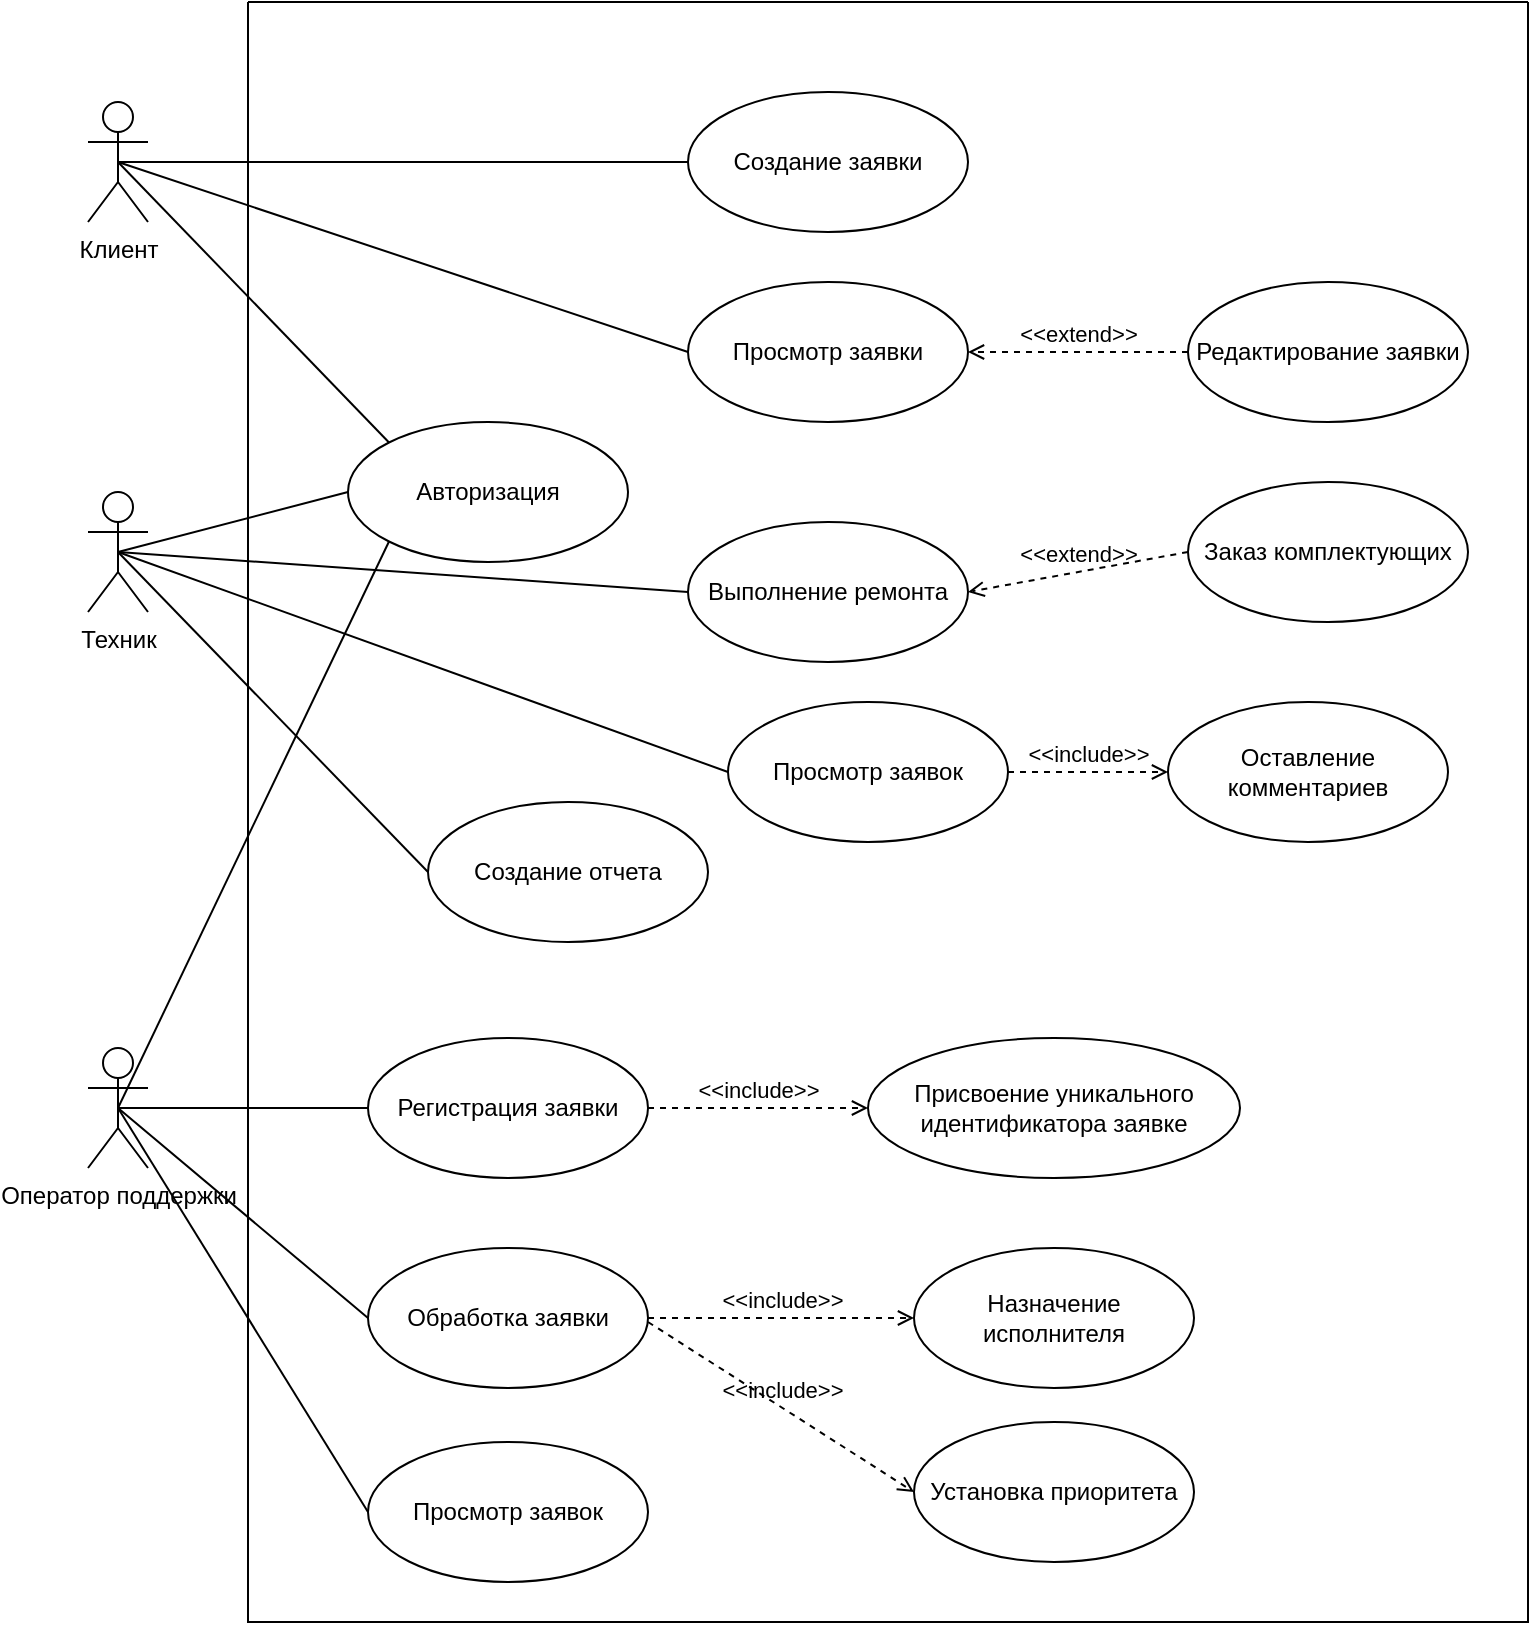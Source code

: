 <mxfile version="24.7.17" pages="5">
  <diagram id="prtHgNgQTEPvFCAcTncT" name="Диаграмма прецедентов">
    <mxGraphModel dx="1000" dy="591" grid="1" gridSize="10" guides="1" tooltips="1" connect="1" arrows="1" fold="1" page="1" pageScale="1" pageWidth="827" pageHeight="1169" math="0" shadow="0">
      <root>
        <mxCell id="0" />
        <mxCell id="1" parent="0" />
        <mxCell id="hZ7kFbA0gU1DkwNl8WBF-2" value="Клиент" style="shape=umlActor;verticalLabelPosition=bottom;verticalAlign=top;html=1;" vertex="1" parent="1">
          <mxGeometry x="80" y="110" width="30" height="60" as="geometry" />
        </mxCell>
        <mxCell id="hZ7kFbA0gU1DkwNl8WBF-3" value="Техник" style="shape=umlActor;verticalLabelPosition=bottom;verticalAlign=top;html=1;" vertex="1" parent="1">
          <mxGeometry x="80" y="305" width="30" height="60" as="geometry" />
        </mxCell>
        <mxCell id="hZ7kFbA0gU1DkwNl8WBF-5" value="Оператор поддержки" style="shape=umlActor;verticalLabelPosition=bottom;verticalAlign=top;html=1;" vertex="1" parent="1">
          <mxGeometry x="80" y="583" width="30" height="60" as="geometry" />
        </mxCell>
        <mxCell id="hZ7kFbA0gU1DkwNl8WBF-6" value="Создание заявки" style="ellipse;whiteSpace=wrap;html=1;" vertex="1" parent="1">
          <mxGeometry x="380" y="105" width="140" height="70" as="geometry" />
        </mxCell>
        <mxCell id="hZ7kFbA0gU1DkwNl8WBF-7" value="Авторизация" style="ellipse;whiteSpace=wrap;html=1;" vertex="1" parent="1">
          <mxGeometry x="210" y="270" width="140" height="70" as="geometry" />
        </mxCell>
        <mxCell id="hZ7kFbA0gU1DkwNl8WBF-9" value="Назначение исполнителя" style="ellipse;whiteSpace=wrap;html=1;" vertex="1" parent="1">
          <mxGeometry x="493" y="683" width="140" height="70" as="geometry" />
        </mxCell>
        <mxCell id="hZ7kFbA0gU1DkwNl8WBF-10" value="Редактирование заявки" style="ellipse;whiteSpace=wrap;html=1;" vertex="1" parent="1">
          <mxGeometry x="630" y="200" width="140" height="70" as="geometry" />
        </mxCell>
        <mxCell id="hZ7kFbA0gU1DkwNl8WBF-11" value="Регистрация заявки" style="ellipse;whiteSpace=wrap;html=1;" vertex="1" parent="1">
          <mxGeometry x="220" y="578" width="140" height="70" as="geometry" />
        </mxCell>
        <mxCell id="hZ7kFbA0gU1DkwNl8WBF-14" value="Просмотр заявки" style="ellipse;whiteSpace=wrap;html=1;" vertex="1" parent="1">
          <mxGeometry x="380" y="200" width="140" height="70" as="geometry" />
        </mxCell>
        <mxCell id="hZ7kFbA0gU1DkwNl8WBF-45" value="" style="endArrow=none;html=1;rounded=0;exitX=0.5;exitY=0.5;exitDx=0;exitDy=0;exitPerimeter=0;entryX=0;entryY=0.5;entryDx=0;entryDy=0;" edge="1" parent="1" source="hZ7kFbA0gU1DkwNl8WBF-2" target="hZ7kFbA0gU1DkwNl8WBF-6">
          <mxGeometry width="50" height="50" relative="1" as="geometry">
            <mxPoint x="200" y="220" as="sourcePoint" />
            <mxPoint x="250" y="160" as="targetPoint" />
          </mxGeometry>
        </mxCell>
        <mxCell id="hZ7kFbA0gU1DkwNl8WBF-48" value="" style="endArrow=none;html=1;rounded=0;entryX=0.5;entryY=0.5;entryDx=0;entryDy=0;entryPerimeter=0;exitX=0;exitY=0;exitDx=0;exitDy=0;" edge="1" parent="1" source="hZ7kFbA0gU1DkwNl8WBF-7" target="hZ7kFbA0gU1DkwNl8WBF-2">
          <mxGeometry width="50" height="50" relative="1" as="geometry">
            <mxPoint x="100" y="240" as="sourcePoint" />
            <mxPoint x="150" y="190" as="targetPoint" />
          </mxGeometry>
        </mxCell>
        <mxCell id="hZ7kFbA0gU1DkwNl8WBF-49" value="" style="endArrow=none;html=1;rounded=0;exitX=0.5;exitY=0.5;exitDx=0;exitDy=0;exitPerimeter=0;entryX=0;entryY=0.5;entryDx=0;entryDy=0;" edge="1" parent="1" source="hZ7kFbA0gU1DkwNl8WBF-2" target="hZ7kFbA0gU1DkwNl8WBF-14">
          <mxGeometry width="50" height="50" relative="1" as="geometry">
            <mxPoint x="210" y="240" as="sourcePoint" />
            <mxPoint x="260" y="190" as="targetPoint" />
          </mxGeometry>
        </mxCell>
        <mxCell id="hZ7kFbA0gU1DkwNl8WBF-50" value="" style="endArrow=none;html=1;rounded=0;exitX=0.5;exitY=0.5;exitDx=0;exitDy=0;exitPerimeter=0;entryX=0;entryY=0.5;entryDx=0;entryDy=0;" edge="1" parent="1" source="hZ7kFbA0gU1DkwNl8WBF-3" target="hZ7kFbA0gU1DkwNl8WBF-7">
          <mxGeometry width="50" height="50" relative="1" as="geometry">
            <mxPoint x="140" y="450" as="sourcePoint" />
            <mxPoint x="190" y="400" as="targetPoint" />
          </mxGeometry>
        </mxCell>
        <mxCell id="hZ7kFbA0gU1DkwNl8WBF-51" value="" style="endArrow=none;html=1;rounded=0;exitX=0.5;exitY=0.5;exitDx=0;exitDy=0;exitPerimeter=0;entryX=0;entryY=0.5;entryDx=0;entryDy=0;" edge="1" parent="1" source="hZ7kFbA0gU1DkwNl8WBF-5" target="hZ7kFbA0gU1DkwNl8WBF-11">
          <mxGeometry width="50" height="50" relative="1" as="geometry">
            <mxPoint x="210" y="563" as="sourcePoint" />
            <mxPoint x="260" y="513" as="targetPoint" />
          </mxGeometry>
        </mxCell>
        <mxCell id="hZ7kFbA0gU1DkwNl8WBF-52" value="" style="endArrow=none;html=1;rounded=0;exitX=0.5;exitY=0.5;exitDx=0;exitDy=0;exitPerimeter=0;entryX=0;entryY=1;entryDx=0;entryDy=0;" edge="1" parent="1" source="hZ7kFbA0gU1DkwNl8WBF-5" target="hZ7kFbA0gU1DkwNl8WBF-7">
          <mxGeometry width="50" height="50" relative="1" as="geometry">
            <mxPoint x="190" y="480" as="sourcePoint" />
            <mxPoint x="240" y="430" as="targetPoint" />
          </mxGeometry>
        </mxCell>
        <mxCell id="hZ7kFbA0gU1DkwNl8WBF-53" value="" style="endArrow=none;html=1;rounded=0;exitX=0.5;exitY=0.5;exitDx=0;exitDy=0;exitPerimeter=0;entryX=0;entryY=0.5;entryDx=0;entryDy=0;" edge="1" parent="1" source="hZ7kFbA0gU1DkwNl8WBF-3" target="hZ7kFbA0gU1DkwNl8WBF-13">
          <mxGeometry width="50" height="50" relative="1" as="geometry">
            <mxPoint x="300" y="420" as="sourcePoint" />
            <mxPoint x="350" y="370" as="targetPoint" />
          </mxGeometry>
        </mxCell>
        <mxCell id="hZ7kFbA0gU1DkwNl8WBF-54" value="Присвоение уникального идентификатора заявке" style="ellipse;whiteSpace=wrap;html=1;" vertex="1" parent="1">
          <mxGeometry x="470" y="578" width="186" height="70" as="geometry" />
        </mxCell>
        <mxCell id="hZ7kFbA0gU1DkwNl8WBF-56" value="Обработка заявки" style="ellipse;whiteSpace=wrap;html=1;" vertex="1" parent="1">
          <mxGeometry x="220" y="683" width="140" height="70" as="geometry" />
        </mxCell>
        <mxCell id="hZ7kFbA0gU1DkwNl8WBF-57" value="" style="endArrow=none;html=1;rounded=0;exitX=0.5;exitY=0.5;exitDx=0;exitDy=0;exitPerimeter=0;entryX=0;entryY=0.5;entryDx=0;entryDy=0;" edge="1" parent="1" source="hZ7kFbA0gU1DkwNl8WBF-3" target="hZ7kFbA0gU1DkwNl8WBF-12">
          <mxGeometry width="50" height="50" relative="1" as="geometry">
            <mxPoint x="240" y="500" as="sourcePoint" />
            <mxPoint x="290" y="450" as="targetPoint" />
          </mxGeometry>
        </mxCell>
        <mxCell id="hZ7kFbA0gU1DkwNl8WBF-58" value="Установка приоритета" style="ellipse;whiteSpace=wrap;html=1;" vertex="1" parent="1">
          <mxGeometry x="493" y="770" width="140" height="70" as="geometry" />
        </mxCell>
        <mxCell id="hZ7kFbA0gU1DkwNl8WBF-62" value="" style="endArrow=none;html=1;rounded=0;entryX=0.5;entryY=0.5;entryDx=0;entryDy=0;entryPerimeter=0;exitX=0;exitY=0.5;exitDx=0;exitDy=0;" edge="1" parent="1" source="hZ7kFbA0gU1DkwNl8WBF-56" target="hZ7kFbA0gU1DkwNl8WBF-5">
          <mxGeometry width="50" height="50" relative="1" as="geometry">
            <mxPoint x="30" y="890" as="sourcePoint" />
            <mxPoint x="80" y="840" as="targetPoint" />
          </mxGeometry>
        </mxCell>
        <mxCell id="wVIeC8jkybhN6vTH-lpZ-52" value="" style="swimlane;startSize=0;" vertex="1" parent="1">
          <mxGeometry x="160" y="60" width="640" height="810" as="geometry" />
        </mxCell>
        <mxCell id="hZ7kFbA0gU1DkwNl8WBF-13" value="Создание отчета" style="ellipse;whiteSpace=wrap;html=1;" vertex="1" parent="wVIeC8jkybhN6vTH-lpZ-52">
          <mxGeometry x="90" y="400" width="140" height="70" as="geometry" />
        </mxCell>
        <mxCell id="Y6UvfAx6fvhVcCLMqV3i-1" value="Просмотр заявок" style="ellipse;whiteSpace=wrap;html=1;" vertex="1" parent="wVIeC8jkybhN6vTH-lpZ-52">
          <mxGeometry x="240" y="350" width="140" height="70" as="geometry" />
        </mxCell>
        <mxCell id="Y6UvfAx6fvhVcCLMqV3i-2" value="Оставление комментариев" style="ellipse;whiteSpace=wrap;html=1;" vertex="1" parent="wVIeC8jkybhN6vTH-lpZ-52">
          <mxGeometry x="460" y="350" width="140" height="70" as="geometry" />
        </mxCell>
        <mxCell id="hZ7kFbA0gU1DkwNl8WBF-12" value="Выполнение ремонта" style="ellipse;whiteSpace=wrap;html=1;" vertex="1" parent="wVIeC8jkybhN6vTH-lpZ-52">
          <mxGeometry x="220" y="260" width="140" height="70" as="geometry" />
        </mxCell>
        <mxCell id="hZ7kFbA0gU1DkwNl8WBF-63" value="Заказ комплектующих" style="ellipse;whiteSpace=wrap;html=1;" vertex="1" parent="wVIeC8jkybhN6vTH-lpZ-52">
          <mxGeometry x="470" y="240" width="140" height="70" as="geometry" />
        </mxCell>
        <mxCell id="hZ7kFbA0gU1DkwNl8WBF-64" value="&amp;lt;&amp;lt;extend&amp;gt;&amp;gt;" style="html=1;verticalAlign=bottom;labelBackgroundColor=none;endArrow=open;endFill=0;dashed=1;rounded=0;exitX=0;exitY=0.5;exitDx=0;exitDy=0;entryX=1;entryY=0.5;entryDx=0;entryDy=0;" edge="1" parent="wVIeC8jkybhN6vTH-lpZ-52" source="hZ7kFbA0gU1DkwNl8WBF-63" target="hZ7kFbA0gU1DkwNl8WBF-12">
          <mxGeometry width="160" relative="1" as="geometry">
            <mxPoint x="357" y="270" as="sourcePoint" />
            <mxPoint x="470" y="270" as="targetPoint" />
          </mxGeometry>
        </mxCell>
        <mxCell id="Y6UvfAx6fvhVcCLMqV3i-5" value="&amp;lt;&amp;lt;include&amp;gt;&amp;gt;" style="html=1;verticalAlign=bottom;labelBackgroundColor=none;endArrow=open;endFill=0;dashed=1;rounded=0;entryX=0;entryY=0.5;entryDx=0;entryDy=0;exitX=1;exitY=0.5;exitDx=0;exitDy=0;" edge="1" parent="wVIeC8jkybhN6vTH-lpZ-52" source="Y6UvfAx6fvhVcCLMqV3i-1" target="Y6UvfAx6fvhVcCLMqV3i-2">
          <mxGeometry width="160" relative="1" as="geometry">
            <mxPoint x="360" y="470" as="sourcePoint" />
            <mxPoint x="470" y="470" as="targetPoint" />
          </mxGeometry>
        </mxCell>
        <mxCell id="Y6UvfAx6fvhVcCLMqV3i-6" value="Просмотр заявок" style="ellipse;whiteSpace=wrap;html=1;" vertex="1" parent="wVIeC8jkybhN6vTH-lpZ-52">
          <mxGeometry x="60" y="720" width="140" height="70" as="geometry" />
        </mxCell>
        <mxCell id="hZ7kFbA0gU1DkwNl8WBF-41" value="&amp;lt;&amp;lt;extend&amp;gt;&amp;gt;" style="html=1;verticalAlign=bottom;labelBackgroundColor=none;endArrow=open;endFill=0;dashed=1;rounded=0;exitX=0;exitY=0.5;exitDx=0;exitDy=0;entryX=1;entryY=0.5;entryDx=0;entryDy=0;" edge="1" parent="1" source="hZ7kFbA0gU1DkwNl8WBF-10" target="hZ7kFbA0gU1DkwNl8WBF-14">
          <mxGeometry width="160" relative="1" as="geometry">
            <mxPoint x="560" y="140" as="sourcePoint" />
            <mxPoint x="670" y="140" as="targetPoint" />
          </mxGeometry>
        </mxCell>
        <mxCell id="hZ7kFbA0gU1DkwNl8WBF-55" value="&amp;lt;&amp;lt;include&amp;gt;&amp;gt;" style="html=1;verticalAlign=bottom;labelBackgroundColor=none;endArrow=open;endFill=0;dashed=1;rounded=0;entryX=0;entryY=0.5;entryDx=0;entryDy=0;exitX=1;exitY=0.5;exitDx=0;exitDy=0;" edge="1" parent="1" source="hZ7kFbA0gU1DkwNl8WBF-11" target="hZ7kFbA0gU1DkwNl8WBF-54">
          <mxGeometry width="160" relative="1" as="geometry">
            <mxPoint x="358" y="550" as="sourcePoint" />
            <mxPoint x="468.0" y="550" as="targetPoint" />
          </mxGeometry>
        </mxCell>
        <mxCell id="hZ7kFbA0gU1DkwNl8WBF-61" value="&amp;lt;&amp;lt;include&amp;gt;&amp;gt;" style="html=1;verticalAlign=bottom;labelBackgroundColor=none;endArrow=open;endFill=0;dashed=1;rounded=0;entryX=0;entryY=0.5;entryDx=0;entryDy=0;" edge="1" parent="1" target="hZ7kFbA0gU1DkwNl8WBF-58">
          <mxGeometry width="160" relative="1" as="geometry">
            <mxPoint x="360" y="720" as="sourcePoint" />
            <mxPoint x="463" y="857" as="targetPoint" />
          </mxGeometry>
        </mxCell>
        <mxCell id="hZ7kFbA0gU1DkwNl8WBF-59" value="&amp;lt;&amp;lt;include&amp;gt;&amp;gt;" style="html=1;verticalAlign=bottom;labelBackgroundColor=none;endArrow=open;endFill=0;dashed=1;rounded=0;exitX=1;exitY=0.5;exitDx=0;exitDy=0;entryX=0;entryY=0.5;entryDx=0;entryDy=0;" edge="1" parent="1" source="hZ7kFbA0gU1DkwNl8WBF-56" target="hZ7kFbA0gU1DkwNl8WBF-9">
          <mxGeometry width="160" relative="1" as="geometry">
            <mxPoint x="483" y="680" as="sourcePoint" />
            <mxPoint x="350" y="682" as="targetPoint" />
          </mxGeometry>
        </mxCell>
        <mxCell id="Y6UvfAx6fvhVcCLMqV3i-4" value="" style="endArrow=none;html=1;rounded=0;entryX=0;entryY=0.5;entryDx=0;entryDy=0;exitX=0.5;exitY=0.5;exitDx=0;exitDy=0;exitPerimeter=0;" edge="1" parent="1" source="hZ7kFbA0gU1DkwNl8WBF-3" target="Y6UvfAx6fvhVcCLMqV3i-1">
          <mxGeometry width="50" height="50" relative="1" as="geometry">
            <mxPoint x="100" y="340" as="sourcePoint" />
            <mxPoint x="340" y="390" as="targetPoint" />
          </mxGeometry>
        </mxCell>
        <mxCell id="Y6UvfAx6fvhVcCLMqV3i-7" value="" style="endArrow=none;html=1;rounded=0;entryX=0.5;entryY=0.5;entryDx=0;entryDy=0;entryPerimeter=0;exitX=0;exitY=0.5;exitDx=0;exitDy=0;" edge="1" parent="1" source="Y6UvfAx6fvhVcCLMqV3i-6" target="hZ7kFbA0gU1DkwNl8WBF-5">
          <mxGeometry width="50" height="50" relative="1" as="geometry">
            <mxPoint x="40" y="840" as="sourcePoint" />
            <mxPoint x="90" y="790" as="targetPoint" />
          </mxGeometry>
        </mxCell>
      </root>
    </mxGraphModel>
  </diagram>
  <diagram id="LDiwJebQqcU09wFGauIh" name="Диаграмма активности">
    <mxGraphModel dx="1050" dy="621" grid="1" gridSize="10" guides="1" tooltips="1" connect="1" arrows="1" fold="1" page="1" pageScale="1" pageWidth="827" pageHeight="1169" math="0" shadow="0">
      <root>
        <mxCell id="0" />
        <mxCell id="1" parent="0" />
        <mxCell id="NwwjueYlKETgkSC3Y4PE-1" value="Пользователь" style="swimlane;whiteSpace=wrap" vertex="1" parent="1">
          <mxGeometry x="20" y="20" width="280" height="960" as="geometry" />
        </mxCell>
        <mxCell id="jPjnJLVGEiptxnBMEGjP-13" value="Просмотреть назначенную заявку" style="rounded=1;whiteSpace=wrap;html=1;" vertex="1" parent="NwwjueYlKETgkSC3Y4PE-1">
          <mxGeometry x="80" y="115" width="120" height="60" as="geometry" />
        </mxCell>
        <mxCell id="jPjnJLVGEiptxnBMEGjP-16" value="Создать отчет о выполненном ремонте" style="rounded=1;whiteSpace=wrap;html=1;" vertex="1" parent="NwwjueYlKETgkSC3Y4PE-1">
          <mxGeometry x="80" y="293" width="120" height="60" as="geometry" />
        </mxCell>
        <mxCell id="jPjnJLVGEiptxnBMEGjP-17" value="Заполнить данные и сохранить отчет" style="rounded=1;whiteSpace=wrap;html=1;" vertex="1" parent="NwwjueYlKETgkSC3Y4PE-1">
          <mxGeometry x="80" y="404" width="120" height="60" as="geometry" />
        </mxCell>
        <mxCell id="jPjnJLVGEiptxnBMEGjP-31" style="edgeStyle=orthogonalEdgeStyle;rounded=0;orthogonalLoop=1;jettySize=auto;html=1;endArrow=none;endFill=0;entryX=0.5;entryY=0;entryDx=0;entryDy=0;" edge="1" parent="NwwjueYlKETgkSC3Y4PE-1" source="jPjnJLVGEiptxnBMEGjP-30" target="jPjnJLVGEiptxnBMEGjP-13">
          <mxGeometry relative="1" as="geometry">
            <mxPoint x="130" y="102" as="targetPoint" />
          </mxGeometry>
        </mxCell>
        <mxCell id="jPjnJLVGEiptxnBMEGjP-30" value="" style="ellipse;fillColor=strokeColor;html=1;" vertex="1" parent="NwwjueYlKETgkSC3Y4PE-1">
          <mxGeometry x="125" y="40" width="30" height="30" as="geometry" />
        </mxCell>
        <mxCell id="NwwjueYlKETgkSC3Y4PE-10" value="Модуль" style="swimlane;whiteSpace=wrap;startSize=23;" vertex="1" parent="1">
          <mxGeometry x="300" y="20" width="330" height="960" as="geometry" />
        </mxCell>
        <mxCell id="jPjnJLVGEiptxnBMEGjP-14" value="Запросить данные о выбранной заявке" style="rounded=1;whiteSpace=wrap;html=1;" vertex="1" parent="NwwjueYlKETgkSC3Y4PE-10">
          <mxGeometry x="105" y="115" width="120" height="60" as="geometry" />
        </mxCell>
        <mxCell id="jPjnJLVGEiptxnBMEGjP-18" value="Проверить заполнение" style="rounded=1;whiteSpace=wrap;html=1;" vertex="1" parent="NwwjueYlKETgkSC3Y4PE-10">
          <mxGeometry x="100" y="404" width="120" height="60" as="geometry" />
        </mxCell>
        <mxCell id="jPjnJLVGEiptxnBMEGjP-19" value="Отобразить пустую карточку отчета" style="rounded=1;whiteSpace=wrap;html=1;" vertex="1" parent="NwwjueYlKETgkSC3Y4PE-10">
          <mxGeometry x="105" y="293" width="120" height="60" as="geometry" />
        </mxCell>
        <mxCell id="jPjnJLVGEiptxnBMEGjP-49" style="edgeStyle=orthogonalEdgeStyle;rounded=0;orthogonalLoop=1;jettySize=auto;html=1;entryX=0.5;entryY=0;entryDx=0;entryDy=0;endArrow=none;endFill=0;" edge="1" parent="NwwjueYlKETgkSC3Y4PE-10" source="jPjnJLVGEiptxnBMEGjP-21" target="jPjnJLVGEiptxnBMEGjP-24">
          <mxGeometry relative="1" as="geometry">
            <Array as="points">
              <mxPoint x="80" y="548" />
            </Array>
          </mxGeometry>
        </mxCell>
        <mxCell id="jPjnJLVGEiptxnBMEGjP-50" style="edgeStyle=orthogonalEdgeStyle;rounded=0;orthogonalLoop=1;jettySize=auto;html=1;endArrow=none;endFill=0;" edge="1" parent="NwwjueYlKETgkSC3Y4PE-10" source="jPjnJLVGEiptxnBMEGjP-21" target="jPjnJLVGEiptxnBMEGjP-25">
          <mxGeometry relative="1" as="geometry">
            <Array as="points">
              <mxPoint x="240" y="548" />
            </Array>
          </mxGeometry>
        </mxCell>
        <mxCell id="jPjnJLVGEiptxnBMEGjP-21" value="" style="html=1;whiteSpace=wrap;aspect=fixed;shape=isoRectangle;" vertex="1" parent="NwwjueYlKETgkSC3Y4PE-10">
          <mxGeometry x="101.66" y="513" width="116.67" height="70" as="geometry" />
        </mxCell>
        <mxCell id="jPjnJLVGEiptxnBMEGjP-22" value="[не все поля заполнены]" style="text;html=1;align=center;verticalAlign=middle;whiteSpace=wrap;rounded=0;" vertex="1" parent="NwwjueYlKETgkSC3Y4PE-10">
          <mxGeometry x="20.0" y="503" width="110" height="30" as="geometry" />
        </mxCell>
        <mxCell id="jPjnJLVGEiptxnBMEGjP-23" value="[все поля заполнены]" style="text;html=1;align=center;verticalAlign=middle;whiteSpace=wrap;rounded=0;" vertex="1" parent="NwwjueYlKETgkSC3Y4PE-10">
          <mxGeometry x="200.0" y="503" width="110" height="30" as="geometry" />
        </mxCell>
        <mxCell id="jPjnJLVGEiptxnBMEGjP-24" value="Сообщение об ошибке, отчет не сохранен" style="rounded=1;whiteSpace=wrap;html=1;" vertex="1" parent="NwwjueYlKETgkSC3Y4PE-10">
          <mxGeometry x="20" y="623" width="120" height="60" as="geometry" />
        </mxCell>
        <mxCell id="jPjnJLVGEiptxnBMEGjP-29" style="edgeStyle=orthogonalEdgeStyle;rounded=0;orthogonalLoop=1;jettySize=auto;html=1;entryX=0.5;entryY=0;entryDx=0;entryDy=0;endArrow=none;endFill=0;" edge="1" parent="NwwjueYlKETgkSC3Y4PE-10" source="djGroJmMEFl69vmbuFf_-2" target="jPjnJLVGEiptxnBMEGjP-27">
          <mxGeometry relative="1" as="geometry" />
        </mxCell>
        <mxCell id="jPjnJLVGEiptxnBMEGjP-25" value="Отправить данные для сохранений" style="rounded=1;whiteSpace=wrap;html=1;" vertex="1" parent="NwwjueYlKETgkSC3Y4PE-10">
          <mxGeometry x="180" y="623" width="120" height="60" as="geometry" />
        </mxCell>
        <mxCell id="jPjnJLVGEiptxnBMEGjP-27" value="" style="ellipse;html=1;shape=endState;fillColor=strokeColor;" vertex="1" parent="NwwjueYlKETgkSC3Y4PE-10">
          <mxGeometry x="225" y="900" width="30" height="30" as="geometry" />
        </mxCell>
        <mxCell id="jPjnJLVGEiptxnBMEGjP-47" style="edgeStyle=orthogonalEdgeStyle;rounded=0;orthogonalLoop=1;jettySize=auto;html=1;exitX=0.5;exitY=1;exitDx=0;exitDy=0;entryX=0.503;entryY=0.017;entryDx=0;entryDy=0;entryPerimeter=0;endArrow=none;endFill=0;" edge="1" parent="NwwjueYlKETgkSC3Y4PE-10" source="jPjnJLVGEiptxnBMEGjP-18" target="jPjnJLVGEiptxnBMEGjP-21">
          <mxGeometry relative="1" as="geometry" />
        </mxCell>
        <mxCell id="a8E3lnmEB35LNZFNW3ZC-3" value="Отобразить данные по заявке" style="rounded=1;whiteSpace=wrap;html=1;" vertex="1" parent="NwwjueYlKETgkSC3Y4PE-10">
          <mxGeometry x="105" y="208" width="120" height="60" as="geometry" />
        </mxCell>
        <mxCell id="djGroJmMEFl69vmbuFf_-2" value="Сообщение об успешном сохранении отчета" style="rounded=1;whiteSpace=wrap;html=1;" vertex="1" parent="NwwjueYlKETgkSC3Y4PE-10">
          <mxGeometry x="180" y="760" width="120" height="60" as="geometry" />
        </mxCell>
        <mxCell id="NwwjueYlKETgkSC3Y4PE-29" value="База данных" style="swimlane;whiteSpace=wrap" vertex="1" parent="1">
          <mxGeometry x="630" y="20" width="230" height="960" as="geometry" />
        </mxCell>
        <mxCell id="a8E3lnmEB35LNZFNW3ZC-1" value="Отправить данные" style="rounded=1;whiteSpace=wrap;html=1;" vertex="1" parent="NwwjueYlKETgkSC3Y4PE-29">
          <mxGeometry x="55" y="115" width="120" height="60" as="geometry" />
        </mxCell>
        <mxCell id="djGroJmMEFl69vmbuFf_-1" value="Сохранить данные" style="rounded=1;whiteSpace=wrap;html=1;" vertex="1" parent="NwwjueYlKETgkSC3Y4PE-29">
          <mxGeometry x="60" y="623" width="120" height="60" as="geometry" />
        </mxCell>
        <mxCell id="jPjnJLVGEiptxnBMEGjP-42" style="edgeStyle=orthogonalEdgeStyle;rounded=0;orthogonalLoop=1;jettySize=auto;html=1;entryX=0;entryY=0.5;entryDx=0;entryDy=0;endArrow=none;endFill=0;" edge="1" parent="1" source="jPjnJLVGEiptxnBMEGjP-13" target="jPjnJLVGEiptxnBMEGjP-14">
          <mxGeometry relative="1" as="geometry" />
        </mxCell>
        <mxCell id="jPjnJLVGEiptxnBMEGjP-43" style="edgeStyle=orthogonalEdgeStyle;rounded=0;orthogonalLoop=1;jettySize=auto;html=1;entryX=0.5;entryY=0;entryDx=0;entryDy=0;endArrow=none;endFill=0;exitX=0.5;exitY=1;exitDx=0;exitDy=0;" edge="1" parent="1" source="a8E3lnmEB35LNZFNW3ZC-1" target="a8E3lnmEB35LNZFNW3ZC-3">
          <mxGeometry relative="1" as="geometry">
            <Array as="points">
              <mxPoint x="745" y="218" />
              <mxPoint x="465" y="218" />
            </Array>
          </mxGeometry>
        </mxCell>
        <mxCell id="jPjnJLVGEiptxnBMEGjP-44" style="edgeStyle=orthogonalEdgeStyle;rounded=0;orthogonalLoop=1;jettySize=auto;html=1;entryX=0;entryY=0.5;entryDx=0;entryDy=0;endArrow=none;endFill=0;" edge="1" parent="1" source="jPjnJLVGEiptxnBMEGjP-16" target="jPjnJLVGEiptxnBMEGjP-19">
          <mxGeometry relative="1" as="geometry" />
        </mxCell>
        <mxCell id="jPjnJLVGEiptxnBMEGjP-45" style="edgeStyle=orthogonalEdgeStyle;rounded=0;orthogonalLoop=1;jettySize=auto;html=1;entryX=0.5;entryY=0;entryDx=0;entryDy=0;endArrow=none;endFill=0;" edge="1" parent="1" source="jPjnJLVGEiptxnBMEGjP-19" target="jPjnJLVGEiptxnBMEGjP-17">
          <mxGeometry relative="1" as="geometry">
            <Array as="points">
              <mxPoint x="465" y="403" />
              <mxPoint x="160" y="403" />
            </Array>
          </mxGeometry>
        </mxCell>
        <mxCell id="jPjnJLVGEiptxnBMEGjP-46" style="edgeStyle=orthogonalEdgeStyle;rounded=0;orthogonalLoop=1;jettySize=auto;html=1;endArrow=none;endFill=0;" edge="1" parent="1" source="jPjnJLVGEiptxnBMEGjP-17" target="jPjnJLVGEiptxnBMEGjP-18">
          <mxGeometry relative="1" as="geometry" />
        </mxCell>
        <mxCell id="jPjnJLVGEiptxnBMEGjP-51" style="edgeStyle=orthogonalEdgeStyle;rounded=0;orthogonalLoop=1;jettySize=auto;html=1;endArrow=classic;endFill=1;entryX=0.25;entryY=0;entryDx=0;entryDy=0;" edge="1" parent="1" source="jPjnJLVGEiptxnBMEGjP-24" target="jPjnJLVGEiptxnBMEGjP-17">
          <mxGeometry relative="1" as="geometry">
            <mxPoint x="154" y="481" as="targetPoint" />
            <Array as="points">
              <mxPoint x="60" y="673" />
              <mxPoint x="60" y="404" />
              <mxPoint x="130" y="404" />
            </Array>
          </mxGeometry>
        </mxCell>
        <mxCell id="a8E3lnmEB35LNZFNW3ZC-2" style="edgeStyle=orthogonalEdgeStyle;rounded=0;orthogonalLoop=1;jettySize=auto;html=1;entryX=0;entryY=0.5;entryDx=0;entryDy=0;endArrow=none;endFill=0;" edge="1" parent="1" source="jPjnJLVGEiptxnBMEGjP-14" target="a8E3lnmEB35LNZFNW3ZC-1">
          <mxGeometry relative="1" as="geometry" />
        </mxCell>
        <mxCell id="a8E3lnmEB35LNZFNW3ZC-4" style="edgeStyle=orthogonalEdgeStyle;rounded=0;orthogonalLoop=1;jettySize=auto;html=1;entryX=0.5;entryY=0;entryDx=0;entryDy=0;endArrow=none;endFill=0;" edge="1" parent="1" source="a8E3lnmEB35LNZFNW3ZC-3" target="jPjnJLVGEiptxnBMEGjP-16">
          <mxGeometry relative="1" as="geometry">
            <Array as="points">
              <mxPoint x="465" y="298" />
              <mxPoint x="160" y="298" />
            </Array>
          </mxGeometry>
        </mxCell>
        <mxCell id="djGroJmMEFl69vmbuFf_-3" value="" style="edgeStyle=orthogonalEdgeStyle;rounded=0;orthogonalLoop=1;jettySize=auto;html=1;entryX=0.5;entryY=0;entryDx=0;entryDy=0;endArrow=none;endFill=0;exitX=0.5;exitY=1;exitDx=0;exitDy=0;" edge="1" parent="1" source="djGroJmMEFl69vmbuFf_-1" target="djGroJmMEFl69vmbuFf_-2">
          <mxGeometry relative="1" as="geometry">
            <mxPoint x="840" y="723" as="sourcePoint" />
            <mxPoint x="840" y="940" as="targetPoint" />
          </mxGeometry>
        </mxCell>
        <mxCell id="djGroJmMEFl69vmbuFf_-4" style="edgeStyle=orthogonalEdgeStyle;rounded=0;orthogonalLoop=1;jettySize=auto;html=1;entryX=0;entryY=0.5;entryDx=0;entryDy=0;endArrow=none;endFill=0;" edge="1" parent="1" source="jPjnJLVGEiptxnBMEGjP-25" target="djGroJmMEFl69vmbuFf_-1">
          <mxGeometry relative="1" as="geometry" />
        </mxCell>
      </root>
    </mxGraphModel>
  </diagram>
  <diagram id="k4Iw9dcxsPWJkDwQF7Ur" name="Диаграмма последовательности">
    <mxGraphModel dx="1877" dy="1790" grid="1" gridSize="10" guides="1" tooltips="1" connect="1" arrows="1" fold="1" page="1" pageScale="1" pageWidth="827" pageHeight="1169" math="0" shadow="0">
      <root>
        <mxCell id="0" />
        <mxCell id="1" parent="0" />
        <mxCell id="AVI35xUoxDG1Ni-iShKV-1" value="Пользователь" style="shape=umlLifeline;perimeter=lifelinePerimeter;whiteSpace=wrap;html=1;container=0;dropTarget=0;collapsible=0;recursiveResize=0;outlineConnect=0;portConstraint=eastwest;newEdgeStyle={&quot;edgeStyle&quot;:&quot;elbowEdgeStyle&quot;,&quot;elbow&quot;:&quot;vertical&quot;,&quot;curved&quot;:0,&quot;rounded&quot;:0};" vertex="1" parent="1">
          <mxGeometry x="-760" y="40" width="100" height="770" as="geometry" />
        </mxCell>
        <mxCell id="AVI35xUoxDG1Ni-iShKV-2" value="" style="html=1;points=[];perimeter=orthogonalPerimeter;outlineConnect=0;targetShapes=umlLifeline;portConstraint=eastwest;newEdgeStyle={&quot;edgeStyle&quot;:&quot;elbowEdgeStyle&quot;,&quot;elbow&quot;:&quot;vertical&quot;,&quot;curved&quot;:0,&quot;rounded&quot;:0};" vertex="1" parent="AVI35xUoxDG1Ni-iShKV-1">
          <mxGeometry x="45" y="70" width="10" height="40" as="geometry" />
        </mxCell>
        <mxCell id="AVI35xUoxDG1Ni-iShKV-3" value="" style="html=1;points=[[0,0,0,0,5],[0,1,0,0,-5],[1,0,0,0,5],[1,1,0,0,-5]];perimeter=orthogonalPerimeter;outlineConnect=0;targetShapes=umlLifeline;portConstraint=eastwest;newEdgeStyle={&quot;curved&quot;:0,&quot;rounded&quot;:0};" vertex="1" parent="AVI35xUoxDG1Ni-iShKV-1">
          <mxGeometry x="45" y="140" width="10" height="70" as="geometry" />
        </mxCell>
        <mxCell id="AVI35xUoxDG1Ni-iShKV-4" value="" style="html=1;points=[[0,0,0,0,5],[0,1,0,0,-5],[1,0,0,0,5],[1,1,0,0,-5]];perimeter=orthogonalPerimeter;outlineConnect=0;targetShapes=umlLifeline;portConstraint=eastwest;newEdgeStyle={&quot;curved&quot;:0,&quot;rounded&quot;:0};" vertex="1" parent="AVI35xUoxDG1Ni-iShKV-1">
          <mxGeometry x="45" y="360" width="10" height="107" as="geometry" />
        </mxCell>
        <mxCell id="AVI35xUoxDG1Ni-iShKV-5" value="" style="html=1;points=[[0,0,0,0,5],[0,1,0,0,-5],[1,0,0,0,5],[1,1,0,0,-5]];perimeter=orthogonalPerimeter;outlineConnect=0;targetShapes=umlLifeline;portConstraint=eastwest;newEdgeStyle={&quot;curved&quot;:0,&quot;rounded&quot;:0};" vertex="1" parent="AVI35xUoxDG1Ni-iShKV-1">
          <mxGeometry x="45" y="664" width="10" height="96" as="geometry" />
        </mxCell>
        <mxCell id="AVI35xUoxDG1Ni-iShKV-11" value="Модуль" style="shape=umlLifeline;perimeter=lifelinePerimeter;whiteSpace=wrap;html=1;container=0;dropTarget=0;collapsible=0;recursiveResize=0;outlineConnect=0;portConstraint=eastwest;newEdgeStyle={&quot;edgeStyle&quot;:&quot;elbowEdgeStyle&quot;,&quot;elbow&quot;:&quot;vertical&quot;,&quot;curved&quot;:0,&quot;rounded&quot;:0};" vertex="1" parent="1">
          <mxGeometry x="-490" y="40" width="100" height="770" as="geometry" />
        </mxCell>
        <mxCell id="AVI35xUoxDG1Ni-iShKV-12" value="" style="html=1;points=[];perimeter=orthogonalPerimeter;outlineConnect=0;targetShapes=umlLifeline;portConstraint=eastwest;newEdgeStyle={&quot;edgeStyle&quot;:&quot;elbowEdgeStyle&quot;,&quot;elbow&quot;:&quot;vertical&quot;,&quot;curved&quot;:0,&quot;rounded&quot;:0};" vertex="1" parent="AVI35xUoxDG1Ni-iShKV-11">
          <mxGeometry x="45" y="80" width="10" height="70" as="geometry" />
        </mxCell>
        <mxCell id="AVI35xUoxDG1Ni-iShKV-13" value="" style="html=1;points=[[0,0,0,0,5],[0,1,0,0,-5],[1,0,0,0,5],[1,1,0,0,-5]];perimeter=orthogonalPerimeter;outlineConnect=0;targetShapes=umlLifeline;portConstraint=eastwest;newEdgeStyle={&quot;curved&quot;:0,&quot;rounded&quot;:0};" vertex="1" parent="AVI35xUoxDG1Ni-iShKV-11">
          <mxGeometry x="45" y="200" width="10" height="180" as="geometry" />
        </mxCell>
        <mxCell id="AVI35xUoxDG1Ni-iShKV-14" value="" style="html=1;points=[[0,0,0,0,5],[0,1,0,0,-5],[1,0,0,0,5],[1,1,0,0,-5]];perimeter=orthogonalPerimeter;outlineConnect=0;targetShapes=umlLifeline;portConstraint=eastwest;newEdgeStyle={&quot;curved&quot;:0,&quot;rounded&quot;:0};" vertex="1" parent="AVI35xUoxDG1Ni-iShKV-11">
          <mxGeometry x="45" y="453" width="10" height="80" as="geometry" />
        </mxCell>
        <mxCell id="AVI35xUoxDG1Ni-iShKV-23" value="Начать работу" style="html=1;verticalAlign=bottom;endArrow=block;edgeStyle=elbowEdgeStyle;elbow=vertical;curved=0;rounded=0;" edge="1" parent="1" source="AVI35xUoxDG1Ni-iShKV-2" target="AVI35xUoxDG1Ni-iShKV-12">
          <mxGeometry relative="1" as="geometry">
            <mxPoint x="-605" y="130" as="sourcePoint" />
            <Array as="points">
              <mxPoint x="-620" y="120" />
            </Array>
          </mxGeometry>
        </mxCell>
        <mxCell id="AVI35xUoxDG1Ni-iShKV-24" value="Отобразить основную форму" style="html=1;verticalAlign=bottom;endArrow=open;dashed=1;endSize=8;edgeStyle=elbowEdgeStyle;elbow=vertical;curved=0;rounded=0;entryX=1;entryY=0;entryDx=0;entryDy=5;entryPerimeter=0;" edge="1" parent="1" target="AVI35xUoxDG1Ni-iShKV-3">
          <mxGeometry relative="1" as="geometry">
            <mxPoint x="-640" y="185" as="targetPoint" />
            <Array as="points">
              <mxPoint x="-610" y="185" />
            </Array>
            <mxPoint x="-445" y="185.0" as="sourcePoint" />
          </mxGeometry>
        </mxCell>
        <mxCell id="AVI35xUoxDG1Ni-iShKV-25" value="" style="shape=umlActor;verticalLabelPosition=bottom;verticalAlign=top;html=1;" vertex="1" parent="1">
          <mxGeometry x="-725" y="-30" width="30" height="60" as="geometry" />
        </mxCell>
        <mxCell id="AVI35xUoxDG1Ni-iShKV-26" value="Открыть новую заявку" style="html=1;verticalAlign=bottom;endArrow=block;curved=0;rounded=0;entryX=0;entryY=0;entryDx=0;entryDy=5;entryPerimeter=0;" edge="1" parent="1" source="AVI35xUoxDG1Ni-iShKV-3" target="AVI35xUoxDG1Ni-iShKV-13">
          <mxGeometry width="80" relative="1" as="geometry">
            <mxPoint x="-690" y="260" as="sourcePoint" />
            <mxPoint x="-610" y="260" as="targetPoint" />
          </mxGeometry>
        </mxCell>
        <mxCell id="AVI35xUoxDG1Ni-iShKV-27" value="Отобразить карточку заявки" style="html=1;verticalAlign=bottom;endArrow=open;dashed=1;endSize=8;curved=0;rounded=0;exitX=0;exitY=1;exitDx=0;exitDy=-5;exitPerimeter=0;entryX=1;entryY=0;entryDx=0;entryDy=5;entryPerimeter=0;" edge="1" parent="1">
          <mxGeometry relative="1" as="geometry">
            <mxPoint x="-445" y="413" as="sourcePoint" />
            <mxPoint x="-705" y="413" as="targetPoint" />
          </mxGeometry>
        </mxCell>
        <mxCell id="AVI35xUoxDG1Ni-iShKV-28" value="База данных" style="shape=umlLifeline;perimeter=lifelinePerimeter;whiteSpace=wrap;html=1;container=1;dropTarget=0;collapsible=0;recursiveResize=0;outlineConnect=0;portConstraint=eastwest;newEdgeStyle={&quot;curved&quot;:0,&quot;rounded&quot;:0};" vertex="1" parent="1">
          <mxGeometry x="-230" y="40" width="100" height="770" as="geometry" />
        </mxCell>
        <mxCell id="AVI35xUoxDG1Ni-iShKV-38" value="Отобразить сообщение об успешном сохранении" style="html=1;verticalAlign=bottom;endArrow=open;dashed=1;endSize=8;curved=0;rounded=0;exitX=0;exitY=1;exitDx=0;exitDy=-5;exitPerimeter=0;entryX=1;entryY=0;entryDx=0;entryDy=5;entryPerimeter=0;" edge="1" parent="1">
          <mxGeometry relative="1" as="geometry">
            <mxPoint x="-445" y="714" as="sourcePoint" />
            <mxPoint x="-705" y="714" as="targetPoint" />
          </mxGeometry>
        </mxCell>
        <mxCell id="AVI35xUoxDG1Ni-iShKV-42" value="Зарегистрировать заявку" style="html=1;verticalAlign=bottom;endArrow=block;curved=0;rounded=0;entryX=0;entryY=0;entryDx=0;entryDy=5;entryPerimeter=0;" edge="1" parent="1" target="AVI35xUoxDG1Ni-iShKV-14">
          <mxGeometry width="80" relative="1" as="geometry">
            <mxPoint x="-705" y="498" as="sourcePoint" />
            <mxPoint x="-447" y="543.4" as="targetPoint" />
            <Array as="points">
              <mxPoint x="-580" y="498" />
            </Array>
          </mxGeometry>
        </mxCell>
        <mxCell id="ch8Z6tjRhy_lm7IClnId-2" value="" style="html=1;points=[[0,0,0,0,5],[0,1,0,0,-5],[1,0,0,0,5],[1,1,0,0,-5]];perimeter=orthogonalPerimeter;outlineConnect=0;targetShapes=umlLifeline;portConstraint=eastwest;newEdgeStyle={&quot;curved&quot;:0,&quot;rounded&quot;:0};" vertex="1" parent="1">
          <mxGeometry x="-445" y="653" width="10" height="70" as="geometry" />
        </mxCell>
        <mxCell id="ch8Z6tjRhy_lm7IClnId-3" value="" style="html=1;points=[[0,0,0,0,5],[0,1,0,0,-5],[1,0,0,0,5],[1,1,0,0,-5]];perimeter=orthogonalPerimeter;outlineConnect=0;targetShapes=umlLifeline;portConstraint=eastwest;newEdgeStyle={&quot;curved&quot;:0,&quot;rounded&quot;:0};" vertex="1" parent="1">
          <mxGeometry x="-185" y="550" width="10" height="130" as="geometry" />
        </mxCell>
        <mxCell id="ch8Z6tjRhy_lm7IClnId-4" value="Сохранить данные" style="html=1;verticalAlign=bottom;endArrow=block;curved=0;rounded=0;" edge="1" parent="1" source="ch8Z6tjRhy_lm7IClnId-3" target="ch8Z6tjRhy_lm7IClnId-3">
          <mxGeometry x="0.083" y="60" width="80" relative="1" as="geometry">
            <mxPoint x="-140" y="570" as="sourcePoint" />
            <mxPoint x="-60" y="570" as="targetPoint" />
            <Array as="points">
              <mxPoint x="-130" y="600" />
            </Array>
            <mxPoint as="offset" />
          </mxGeometry>
        </mxCell>
        <mxCell id="ch8Z6tjRhy_lm7IClnId-5" value="Отправить данные для сохранения" style="html=1;verticalAlign=bottom;endArrow=block;curved=0;rounded=0;entryX=0;entryY=0;entryDx=0;entryDy=5;entryPerimeter=0;" edge="1" parent="1">
          <mxGeometry width="80" relative="1" as="geometry">
            <mxPoint x="-434" y="560" as="sourcePoint" />
            <mxPoint x="-184" y="560" as="targetPoint" />
          </mxGeometry>
        </mxCell>
        <mxCell id="ch8Z6tjRhy_lm7IClnId-6" value="Отправить сохраненные данные" style="html=1;verticalAlign=bottom;endArrow=open;dashed=1;endSize=8;curved=0;rounded=0;entryX=1;entryY=0;entryDx=0;entryDy=5;entryPerimeter=0;" edge="1" parent="1">
          <mxGeometry relative="1" as="geometry">
            <mxPoint x="-190" y="673" as="sourcePoint" />
            <mxPoint x="-430" y="673" as="targetPoint" />
          </mxGeometry>
        </mxCell>
        <mxCell id="iis3Ig-qaDRcFp7OSMQ7-2" style="edgeStyle=orthogonalEdgeStyle;rounded=0;orthogonalLoop=1;jettySize=auto;html=1;" edge="1" parent="1" source="iis3Ig-qaDRcFp7OSMQ7-1">
          <mxGeometry relative="1" as="geometry">
            <mxPoint x="-530" y="305" as="targetPoint" />
          </mxGeometry>
        </mxCell>
        <mxCell id="iis3Ig-qaDRcFp7OSMQ7-1" value="" style="verticalLabelPosition=bottom;verticalAlign=top;html=1;shape=mxgraph.flowchart.on-page_reference;" vertex="1" parent="1">
          <mxGeometry x="-660" y="290" width="35" height="30" as="geometry" />
        </mxCell>
        <mxCell id="iis3Ig-qaDRcFp7OSMQ7-3" value="Временный ID" style="text;html=1;align=center;verticalAlign=middle;whiteSpace=wrap;rounded=0;" vertex="1" parent="1">
          <mxGeometry x="-625" y="270" width="100" height="30" as="geometry" />
        </mxCell>
        <mxCell id="iis3Ig-qaDRcFp7OSMQ7-4" style="edgeStyle=orthogonalEdgeStyle;rounded=0;orthogonalLoop=1;jettySize=auto;html=1;" edge="1" parent="1" source="iis3Ig-qaDRcFp7OSMQ7-5">
          <mxGeometry relative="1" as="geometry">
            <mxPoint x="-340" y="605" as="targetPoint" />
          </mxGeometry>
        </mxCell>
        <mxCell id="iis3Ig-qaDRcFp7OSMQ7-5" value="" style="verticalLabelPosition=bottom;verticalAlign=top;html=1;shape=mxgraph.flowchart.on-page_reference;" vertex="1" parent="1">
          <mxGeometry x="-430" y="590" width="35" height="30" as="geometry" />
        </mxCell>
        <mxCell id="iis3Ig-qaDRcFp7OSMQ7-6" value="Назначение" style="text;html=1;align=center;verticalAlign=middle;whiteSpace=wrap;rounded=0;" vertex="1" parent="1">
          <mxGeometry x="-430" y="560" width="100" height="30" as="geometry" />
        </mxCell>
        <mxCell id="iis3Ig-qaDRcFp7OSMQ7-7" style="edgeStyle=orthogonalEdgeStyle;rounded=0;orthogonalLoop=1;jettySize=auto;html=1;" edge="1" parent="1" source="iis3Ig-qaDRcFp7OSMQ7-8">
          <mxGeometry relative="1" as="geometry">
            <mxPoint x="-230" y="605" as="targetPoint" />
          </mxGeometry>
        </mxCell>
        <mxCell id="iis3Ig-qaDRcFp7OSMQ7-8" value="" style="verticalLabelPosition=bottom;verticalAlign=top;html=1;shape=mxgraph.flowchart.on-page_reference;" vertex="1" parent="1">
          <mxGeometry x="-320" y="590" width="35" height="30" as="geometry" />
        </mxCell>
        <mxCell id="iis3Ig-qaDRcFp7OSMQ7-9" value="Приоритет" style="text;html=1;align=center;verticalAlign=middle;whiteSpace=wrap;rounded=0;" vertex="1" parent="1">
          <mxGeometry x="-330" y="560" width="100" height="30" as="geometry" />
        </mxCell>
      </root>
    </mxGraphModel>
  </diagram>
  <diagram id="0qQdq_JaG4TUfUSPbNh2" name="Основной алгоритм">
    <mxGraphModel dx="875" dy="518" grid="1" gridSize="10" guides="1" tooltips="1" connect="1" arrows="1" fold="1" page="1" pageScale="1" pageWidth="827" pageHeight="1169" math="0" shadow="0">
      <root>
        <mxCell id="0" />
        <mxCell id="1" parent="0" />
        <mxCell id="Y1zK7MpXnrcyEa5XzgP3-3" style="edgeStyle=orthogonalEdgeStyle;rounded=0;orthogonalLoop=1;jettySize=auto;html=1;endArrow=none;endFill=0;" edge="1" parent="1" source="nrV_0281cjHKMrzBylOo-2" target="nrV_0281cjHKMrzBylOo-3">
          <mxGeometry relative="1" as="geometry" />
        </mxCell>
        <mxCell id="nrV_0281cjHKMrzBylOo-2" value="Начало" style="strokeWidth=1;html=1;shape=mxgraph.flowchart.terminator;whiteSpace=wrap;" vertex="1" parent="1">
          <mxGeometry x="345" y="16" width="100" height="60" as="geometry" />
        </mxCell>
        <mxCell id="Y1zK7MpXnrcyEa5XzgP3-4" style="edgeStyle=orthogonalEdgeStyle;rounded=0;orthogonalLoop=1;jettySize=auto;html=1;endArrow=none;endFill=0;" edge="1" parent="1" source="nrV_0281cjHKMrzBylOo-3" target="nrV_0281cjHKMrzBylOo-4">
          <mxGeometry relative="1" as="geometry" />
        </mxCell>
        <mxCell id="nrV_0281cjHKMrzBylOo-3" value="Ввод логина и пароля" style="shape=parallelogram;html=1;strokeWidth=1;perimeter=parallelogramPerimeter;whiteSpace=wrap;rounded=1;arcSize=12;size=0.23;" vertex="1" parent="1">
          <mxGeometry x="335" y="110" width="120" height="70" as="geometry" />
        </mxCell>
        <mxCell id="Y1zK7MpXnrcyEa5XzgP3-5" style="edgeStyle=orthogonalEdgeStyle;rounded=0;orthogonalLoop=1;jettySize=auto;html=1;entryX=0;entryY=0.5;entryDx=0;entryDy=0;endArrow=none;endFill=0;" edge="1" parent="1" source="nrV_0281cjHKMrzBylOo-4" target="nrV_0281cjHKMrzBylOo-5">
          <mxGeometry relative="1" as="geometry" />
        </mxCell>
        <mxCell id="Y1zK7MpXnrcyEa5XzgP3-6" style="edgeStyle=orthogonalEdgeStyle;rounded=0;orthogonalLoop=1;jettySize=auto;html=1;entryX=0.5;entryY=0;entryDx=0;entryDy=0;endArrow=none;endFill=0;" edge="1" parent="1" source="nrV_0281cjHKMrzBylOo-4" target="nrV_0281cjHKMrzBylOo-6">
          <mxGeometry relative="1" as="geometry" />
        </mxCell>
        <mxCell id="nrV_0281cjHKMrzBylOo-4" value="Пользователь найден" style="strokeWidth=1;html=1;shape=mxgraph.flowchart.decision;whiteSpace=wrap;" vertex="1" parent="1">
          <mxGeometry x="345" y="210" width="100" height="100" as="geometry" />
        </mxCell>
        <mxCell id="Y1zK7MpXnrcyEa5XzgP3-17" style="edgeStyle=orthogonalEdgeStyle;rounded=0;orthogonalLoop=1;jettySize=auto;html=1;" edge="1" parent="1" source="nrV_0281cjHKMrzBylOo-5">
          <mxGeometry relative="1" as="geometry">
            <mxPoint x="395" y="90" as="targetPoint" />
            <Array as="points">
              <mxPoint x="640" y="260" />
              <mxPoint x="640" y="90" />
            </Array>
          </mxGeometry>
        </mxCell>
        <mxCell id="nrV_0281cjHKMrzBylOo-5" value="Сообщение об ошибке входа" style="rounded=0;whiteSpace=wrap;html=1;" vertex="1" parent="1">
          <mxGeometry x="485" y="230" width="120" height="60" as="geometry" />
        </mxCell>
        <mxCell id="Y1zK7MpXnrcyEa5XzgP3-7" style="edgeStyle=orthogonalEdgeStyle;rounded=0;orthogonalLoop=1;jettySize=auto;html=1;endArrow=none;endFill=0;" edge="1" parent="1" source="nrV_0281cjHKMrzBylOo-6" target="nrV_0281cjHKMrzBylOo-8">
          <mxGeometry relative="1" as="geometry" />
        </mxCell>
        <mxCell id="Y1zK7MpXnrcyEa5XzgP3-8" style="edgeStyle=orthogonalEdgeStyle;rounded=0;orthogonalLoop=1;jettySize=auto;html=1;endArrow=none;endFill=0;" edge="1" parent="1" source="nrV_0281cjHKMrzBylOo-6" target="nrV_0281cjHKMrzBylOo-7">
          <mxGeometry relative="1" as="geometry">
            <Array as="points">
              <mxPoint x="395" y="470" />
              <mxPoint x="145" y="470" />
            </Array>
          </mxGeometry>
        </mxCell>
        <mxCell id="Y1zK7MpXnrcyEa5XzgP3-9" style="edgeStyle=orthogonalEdgeStyle;rounded=0;orthogonalLoop=1;jettySize=auto;html=1;endArrow=none;endFill=0;" edge="1" parent="1" source="nrV_0281cjHKMrzBylOo-6" target="nrV_0281cjHKMrzBylOo-9">
          <mxGeometry relative="1" as="geometry">
            <Array as="points">
              <mxPoint x="395" y="470" />
              <mxPoint x="655" y="470" />
            </Array>
          </mxGeometry>
        </mxCell>
        <mxCell id="nrV_0281cjHKMrzBylOo-6" value="Роль" style="rhombus;whiteSpace=wrap;html=1;" vertex="1" parent="1">
          <mxGeometry x="345" y="350" width="100" height="100" as="geometry" />
        </mxCell>
        <mxCell id="Y1zK7MpXnrcyEa5XzgP3-10" style="edgeStyle=orthogonalEdgeStyle;rounded=0;orthogonalLoop=1;jettySize=auto;html=1;endArrow=none;endFill=0;" edge="1" parent="1" source="nrV_0281cjHKMrzBylOo-7" target="U7YtcF5iWFKoUjgKFYi0-1">
          <mxGeometry relative="1" as="geometry" />
        </mxCell>
        <mxCell id="nrV_0281cjHKMrzBylOo-7" value="Открыть главное меню оператора" style="rounded=0;whiteSpace=wrap;html=1;" vertex="1" parent="1">
          <mxGeometry x="70" y="500" width="150" height="60" as="geometry" />
        </mxCell>
        <mxCell id="Y1zK7MpXnrcyEa5XzgP3-11" style="edgeStyle=orthogonalEdgeStyle;rounded=0;orthogonalLoop=1;jettySize=auto;html=1;endArrow=none;endFill=0;" edge="1" parent="1" source="nrV_0281cjHKMrzBylOo-8" target="U7YtcF5iWFKoUjgKFYi0-2">
          <mxGeometry relative="1" as="geometry" />
        </mxCell>
        <mxCell id="nrV_0281cjHKMrzBylOo-8" value="Открыть главное меню техника" style="rounded=0;whiteSpace=wrap;html=1;" vertex="1" parent="1">
          <mxGeometry x="320" y="500" width="150" height="60" as="geometry" />
        </mxCell>
        <mxCell id="Y1zK7MpXnrcyEa5XzgP3-12" style="edgeStyle=orthogonalEdgeStyle;rounded=0;orthogonalLoop=1;jettySize=auto;html=1;endArrow=none;endFill=0;" edge="1" parent="1" source="nrV_0281cjHKMrzBylOo-9" target="U7YtcF5iWFKoUjgKFYi0-3">
          <mxGeometry relative="1" as="geometry" />
        </mxCell>
        <mxCell id="nrV_0281cjHKMrzBylOo-9" value="Открыть главное меню клиента" style="rounded=0;whiteSpace=wrap;html=1;" vertex="1" parent="1">
          <mxGeometry x="580" y="500" width="150" height="60" as="geometry" />
        </mxCell>
        <mxCell id="U7YtcF5iWFKoUjgKFYi0-1" value="Возможность регистрации и обработки заявки" style="rounded=0;whiteSpace=wrap;html=1;" vertex="1" parent="1">
          <mxGeometry x="70" y="597.5" width="150" height="85" as="geometry" />
        </mxCell>
        <mxCell id="Y1zK7MpXnrcyEa5XzgP3-14" style="edgeStyle=orthogonalEdgeStyle;rounded=0;orthogonalLoop=1;jettySize=auto;html=1;endArrow=none;endFill=0;" edge="1" parent="1" source="U7YtcF5iWFKoUjgKFYi0-2" target="Y1zK7MpXnrcyEa5XzgP3-2">
          <mxGeometry relative="1" as="geometry">
            <mxPoint x="350" y="720" as="targetPoint" />
          </mxGeometry>
        </mxCell>
        <mxCell id="U7YtcF5iWFKoUjgKFYi0-2" value="Возможность авторизации, выполнения заказа, заказа комплектующих, создание отчета" style="rounded=0;whiteSpace=wrap;html=1;" vertex="1" parent="1">
          <mxGeometry x="320" y="595" width="150" height="90" as="geometry" />
        </mxCell>
        <mxCell id="U7YtcF5iWFKoUjgKFYi0-3" value="Возможность авторизации, создания заявки, просмотра и редактирования" style="rounded=0;whiteSpace=wrap;html=1;" vertex="1" parent="1">
          <mxGeometry x="580" y="595" width="150" height="90" as="geometry" />
        </mxCell>
        <mxCell id="Y1zK7MpXnrcyEa5XzgP3-1" value="Расчет количества заявок" style="shape=process;whiteSpace=wrap;html=1;backgroundOutline=1;" vertex="1" parent="1">
          <mxGeometry x="70" y="750" width="150" height="70" as="geometry" />
        </mxCell>
        <mxCell id="Y1zK7MpXnrcyEa5XzgP3-2" value="Конец" style="strokeWidth=1;html=1;shape=mxgraph.flowchart.terminator;whiteSpace=wrap;" vertex="1" parent="1">
          <mxGeometry x="345" y="860" width="100" height="60" as="geometry" />
        </mxCell>
        <mxCell id="Y1zK7MpXnrcyEa5XzgP3-13" style="edgeStyle=orthogonalEdgeStyle;rounded=0;orthogonalLoop=1;jettySize=auto;html=1;entryX=0.5;entryY=0;entryDx=0;entryDy=0;endArrow=none;endFill=0;" edge="1" parent="1" source="U7YtcF5iWFKoUjgKFYi0-1" target="Y1zK7MpXnrcyEa5XzgP3-1">
          <mxGeometry relative="1" as="geometry">
            <Array as="points">
              <mxPoint x="140" y="750" />
            </Array>
          </mxGeometry>
        </mxCell>
        <mxCell id="Y1zK7MpXnrcyEa5XzgP3-16" style="edgeStyle=orthogonalEdgeStyle;rounded=0;orthogonalLoop=1;jettySize=auto;html=1;endArrow=none;endFill=0;" edge="1" parent="1" source="U7YtcF5iWFKoUjgKFYi0-3">
          <mxGeometry relative="1" as="geometry">
            <mxPoint x="395" y="840" as="targetPoint" />
            <Array as="points">
              <mxPoint x="655" y="840" />
            </Array>
          </mxGeometry>
        </mxCell>
        <mxCell id="Y1zK7MpXnrcyEa5XzgP3-18" value="Нет" style="text;html=1;align=center;verticalAlign=middle;whiteSpace=wrap;rounded=0;" vertex="1" parent="1">
          <mxGeometry x="410" y="210" width="60" height="30" as="geometry" />
        </mxCell>
        <mxCell id="Y1zK7MpXnrcyEa5XzgP3-19" value="Да" style="text;html=1;align=center;verticalAlign=middle;whiteSpace=wrap;rounded=0;" vertex="1" parent="1">
          <mxGeometry x="335" y="310" width="60" height="30" as="geometry" />
        </mxCell>
        <mxCell id="Y1zK7MpXnrcyEa5XzgP3-20" value="Оператор" style="text;html=1;align=center;verticalAlign=middle;whiteSpace=wrap;rounded=0;" vertex="1" parent="1">
          <mxGeometry x="115" y="430" width="60" height="30" as="geometry" />
        </mxCell>
        <mxCell id="Y1zK7MpXnrcyEa5XzgP3-21" value="Техник" style="text;html=1;align=center;verticalAlign=middle;whiteSpace=wrap;rounded=0;" vertex="1" parent="1">
          <mxGeometry x="310" y="430" width="60" height="30" as="geometry" />
        </mxCell>
        <mxCell id="Y1zK7MpXnrcyEa5XzgP3-22" value="Клиент" style="text;html=1;align=center;verticalAlign=middle;whiteSpace=wrap;rounded=0;" vertex="1" parent="1">
          <mxGeometry x="605" y="430" width="60" height="30" as="geometry" />
        </mxCell>
        <mxCell id="7p75IdIKL5At2e-M2fl_-1" style="edgeStyle=orthogonalEdgeStyle;rounded=0;orthogonalLoop=1;jettySize=auto;html=1;endArrow=none;endFill=0;" edge="1" parent="1">
          <mxGeometry relative="1" as="geometry">
            <mxPoint x="150.001" y="820" as="sourcePoint" />
            <mxPoint x="399.99" y="840" as="targetPoint" />
            <Array as="points">
              <mxPoint x="149.99" y="840" />
              <mxPoint x="399.99" y="840" />
            </Array>
          </mxGeometry>
        </mxCell>
        <mxCell id="31u5NQZNhPoFhZkshV_N-1" style="edgeStyle=orthogonalEdgeStyle;rounded=0;orthogonalLoop=1;jettySize=auto;html=1;endArrow=none;endFill=0;" edge="1" parent="1">
          <mxGeometry relative="1" as="geometry">
            <mxPoint x="150.001" y="820" as="sourcePoint" />
            <mxPoint x="400" y="840" as="targetPoint" />
            <Array as="points">
              <mxPoint x="149.99" y="840" />
              <mxPoint x="399.99" y="840" />
            </Array>
          </mxGeometry>
        </mxCell>
        <mxCell id="31u5NQZNhPoFhZkshV_N-2" style="edgeStyle=orthogonalEdgeStyle;rounded=0;orthogonalLoop=1;jettySize=auto;html=1;endArrow=none;endFill=0;" edge="1" parent="1">
          <mxGeometry relative="1" as="geometry">
            <mxPoint x="140.001" y="820" as="sourcePoint" />
            <mxPoint x="390" y="840" as="targetPoint" />
            <Array as="points">
              <mxPoint x="139.99" y="840" />
              <mxPoint x="389.99" y="840" />
            </Array>
          </mxGeometry>
        </mxCell>
      </root>
    </mxGraphModel>
  </diagram>
  <diagram id="C_zlyXqKJKghlEssqP-a" name="Метод расчета среднего времени ремонта">
    <mxGraphModel dx="1167" dy="690" grid="1" gridSize="10" guides="1" tooltips="1" connect="1" arrows="1" fold="1" page="1" pageScale="1" pageWidth="827" pageHeight="1169" math="0" shadow="0">
      <root>
        <mxCell id="0" />
        <mxCell id="1" parent="0" />
        <mxCell id="tBAA5lvpOLcIXBxSyHLk-16" style="edgeStyle=orthogonalEdgeStyle;rounded=0;orthogonalLoop=1;jettySize=auto;html=1;entryX=0.5;entryY=0;entryDx=0;entryDy=0;endArrow=none;endFill=0;" edge="1" parent="1" source="tBAA5lvpOLcIXBxSyHLk-3" target="tBAA5lvpOLcIXBxSyHLk-4">
          <mxGeometry relative="1" as="geometry" />
        </mxCell>
        <mxCell id="tBAA5lvpOLcIXBxSyHLk-3" value="Начало" style="strokeWidth=1;html=1;shape=mxgraph.flowchart.terminator;whiteSpace=wrap;" vertex="1" parent="1">
          <mxGeometry x="364" y="20" width="100" height="60" as="geometry" />
        </mxCell>
        <mxCell id="tBAA5lvpOLcIXBxSyHLk-17" style="edgeStyle=orthogonalEdgeStyle;rounded=0;orthogonalLoop=1;jettySize=auto;html=1;entryX=0.5;entryY=0;entryDx=0;entryDy=0;endArrow=none;endFill=0;" edge="1" parent="1" source="tBAA5lvpOLcIXBxSyHLk-4" target="tBAA5lvpOLcIXBxSyHLk-5">
          <mxGeometry relative="1" as="geometry" />
        </mxCell>
        <mxCell id="tBAA5lvpOLcIXBxSyHLk-4" value="SqlConnection MyConnection = new SqlConnection(name);" style="rounded=0;whiteSpace=wrap;html=1;strokeWidth=1;" vertex="1" parent="1">
          <mxGeometry x="354" y="110" width="120" height="60" as="geometry" />
        </mxCell>
        <mxCell id="tBAA5lvpOLcIXBxSyHLk-18" style="edgeStyle=orthogonalEdgeStyle;rounded=0;orthogonalLoop=1;jettySize=auto;html=1;entryX=0.5;entryY=0;entryDx=0;entryDy=0;endArrow=none;endFill=0;" edge="1" parent="1" source="tBAA5lvpOLcIXBxSyHLk-5" target="tBAA5lvpOLcIXBxSyHLk-6">
          <mxGeometry relative="1" as="geometry" />
        </mxCell>
        <mxCell id="tBAA5lvpOLcIXBxSyHLk-5" value="string query = &quot;SELECT * FROM count(Категории)&quot;;" style="rounded=0;whiteSpace=wrap;html=1;strokeWidth=1;" vertex="1" parent="1">
          <mxGeometry x="354" y="200" width="120" height="60" as="geometry" />
        </mxCell>
        <mxCell id="tBAA5lvpOLcIXBxSyHLk-19" style="edgeStyle=orthogonalEdgeStyle;rounded=0;orthogonalLoop=1;jettySize=auto;html=1;endArrow=none;endFill=0;" edge="1" parent="1" source="tBAA5lvpOLcIXBxSyHLk-6">
          <mxGeometry relative="1" as="geometry">
            <mxPoint x="414" y="380" as="targetPoint" />
          </mxGeometry>
        </mxCell>
        <mxCell id="tBAA5lvpOLcIXBxSyHLk-6" value="SqlCommand cmd = new SqlCommand(query, MyConnection);" style="rounded=0;whiteSpace=wrap;html=1;strokeWidth=1;" vertex="1" parent="1">
          <mxGeometry x="354" y="290" width="120" height="60" as="geometry" />
        </mxCell>
        <mxCell id="tBAA5lvpOLcIXBxSyHLk-20" style="edgeStyle=orthogonalEdgeStyle;rounded=0;orthogonalLoop=1;jettySize=auto;html=1;entryX=0.5;entryY=0;entryDx=0;entryDy=0;endArrow=none;endFill=0;" edge="1" parent="1">
          <mxGeometry relative="1" as="geometry">
            <mxPoint x="414" y="440" as="sourcePoint" />
            <mxPoint x="414" y="480" as="targetPoint" />
          </mxGeometry>
        </mxCell>
        <mxCell id="tBAA5lvpOLcIXBxSyHLk-21" style="edgeStyle=orthogonalEdgeStyle;rounded=0;orthogonalLoop=1;jettySize=auto;html=1;entryX=0.5;entryY=0;entryDx=0;entryDy=0;endArrow=none;endFill=0;" edge="1" parent="1" target="tBAA5lvpOLcIXBxSyHLk-9">
          <mxGeometry relative="1" as="geometry">
            <mxPoint x="414" y="535" as="sourcePoint" />
          </mxGeometry>
        </mxCell>
        <mxCell id="tBAA5lvpOLcIXBxSyHLk-22" style="edgeStyle=orthogonalEdgeStyle;rounded=0;orthogonalLoop=1;jettySize=auto;html=1;entryX=0.5;entryY=0;entryDx=0;entryDy=0;endArrow=none;endFill=0;" edge="1" parent="1" source="tBAA5lvpOLcIXBxSyHLk-9" target="tBAA5lvpOLcIXBxSyHLk-10">
          <mxGeometry relative="1" as="geometry" />
        </mxCell>
        <mxCell id="tBAA5lvpOLcIXBxSyHLk-9" value="SqlDataReader reader;" style="rounded=0;whiteSpace=wrap;html=1;strokeWidth=1;" vertex="1" parent="1">
          <mxGeometry x="354" y="580" width="120" height="60" as="geometry" />
        </mxCell>
        <mxCell id="tBAA5lvpOLcIXBxSyHLk-10" value="reader = cmd.ExuteReader();" style="rounded=0;whiteSpace=wrap;html=1;strokeWidth=1;" vertex="1" parent="1">
          <mxGeometry x="354" y="680" width="120" height="60" as="geometry" />
        </mxCell>
        <mxCell id="tBAA5lvpOLcIXBxSyHLk-24" style="edgeStyle=orthogonalEdgeStyle;rounded=0;orthogonalLoop=1;jettySize=auto;html=1;endArrow=none;endFill=0;" edge="1" parent="1" source="tBAA5lvpOLcIXBxSyHLk-11" target="tBAA5lvpOLcIXBxSyHLk-12">
          <mxGeometry relative="1" as="geometry" />
        </mxCell>
        <mxCell id="tBAA5lvpOLcIXBxSyHLk-11" value="reader.Read();" style="strokeWidth=1;html=1;shape=mxgraph.flowchart.decision;whiteSpace=wrap;" vertex="1" parent="1">
          <mxGeometry x="364" y="800" width="100" height="100" as="geometry" />
        </mxCell>
        <mxCell id="tBAA5lvpOLcIXBxSyHLk-25" style="edgeStyle=orthogonalEdgeStyle;rounded=0;orthogonalLoop=1;jettySize=auto;html=1;" edge="1" parent="1" source="tBAA5lvpOLcIXBxSyHLk-12">
          <mxGeometry relative="1" as="geometry">
            <mxPoint x="410" y="770" as="targetPoint" />
            <Array as="points">
              <mxPoint x="520" y="960" />
              <mxPoint x="520" y="770" />
              <mxPoint x="414" y="770" />
            </Array>
          </mxGeometry>
        </mxCell>
        <mxCell id="tBAA5lvpOLcIXBxSyHLk-26" style="edgeStyle=orthogonalEdgeStyle;rounded=0;orthogonalLoop=1;jettySize=auto;html=1;entryX=0.5;entryY=0;entryDx=0;entryDy=0;endArrow=none;endFill=0;" edge="1" parent="1" source="tBAA5lvpOLcIXBxSyHLk-12">
          <mxGeometry relative="1" as="geometry">
            <mxPoint x="414" y="1030" as="targetPoint" />
          </mxGeometry>
        </mxCell>
        <mxCell id="tBAA5lvpOLcIXBxSyHLk-12" value="textBox.Text = reader[1].ToString();" style="rounded=0;whiteSpace=wrap;html=1;strokeWidth=1;" vertex="1" parent="1">
          <mxGeometry x="354" y="930" width="120" height="60" as="geometry" />
        </mxCell>
        <mxCell id="tBAA5lvpOLcIXBxSyHLk-14" value="Конец" style="strokeWidth=1;html=1;shape=mxgraph.flowchart.terminator;whiteSpace=wrap;" vertex="1" parent="1">
          <mxGeometry x="364" y="1120" width="100" height="60" as="geometry" />
        </mxCell>
        <mxCell id="tBAA5lvpOLcIXBxSyHLk-23" style="edgeStyle=orthogonalEdgeStyle;rounded=0;orthogonalLoop=1;jettySize=auto;html=1;entryX=0.5;entryY=0;entryDx=0;entryDy=0;entryPerimeter=0;endArrow=none;endFill=0;" edge="1" parent="1" source="tBAA5lvpOLcIXBxSyHLk-10" target="tBAA5lvpOLcIXBxSyHLk-11">
          <mxGeometry relative="1" as="geometry" />
        </mxCell>
        <mxCell id="tBAA5lvpOLcIXBxSyHLk-27" style="edgeStyle=orthogonalEdgeStyle;rounded=0;orthogonalLoop=1;jettySize=auto;html=1;entryX=0.5;entryY=0;entryDx=0;entryDy=0;entryPerimeter=0;endArrow=none;endFill=0;" edge="1" parent="1" target="tBAA5lvpOLcIXBxSyHLk-14">
          <mxGeometry relative="1" as="geometry">
            <mxPoint x="414" y="1090" as="sourcePoint" />
          </mxGeometry>
        </mxCell>
        <mxCell id="TPZrMrlQjBLAARr0_UQZ-1" value="MyConnection.Open()&#39;" style="shape=process;whiteSpace=wrap;html=1;backgroundOutline=1;" vertex="1" parent="1">
          <mxGeometry x="334" y="380" width="160" height="60" as="geometry" />
        </mxCell>
        <mxCell id="TPZrMrlQjBLAARr0_UQZ-2" value="cmd.Exute.NonQuery();" style="shape=process;whiteSpace=wrap;html=1;backgroundOutline=1;" vertex="1" parent="1">
          <mxGeometry x="334" y="480" width="160" height="60" as="geometry" />
        </mxCell>
        <mxCell id="TPZrMrlQjBLAARr0_UQZ-3" value="MyConnection.Close();" style="shape=process;whiteSpace=wrap;html=1;backgroundOutline=1;" vertex="1" parent="1">
          <mxGeometry x="334" y="1030" width="160" height="60" as="geometry" />
        </mxCell>
      </root>
    </mxGraphModel>
  </diagram>
</mxfile>
